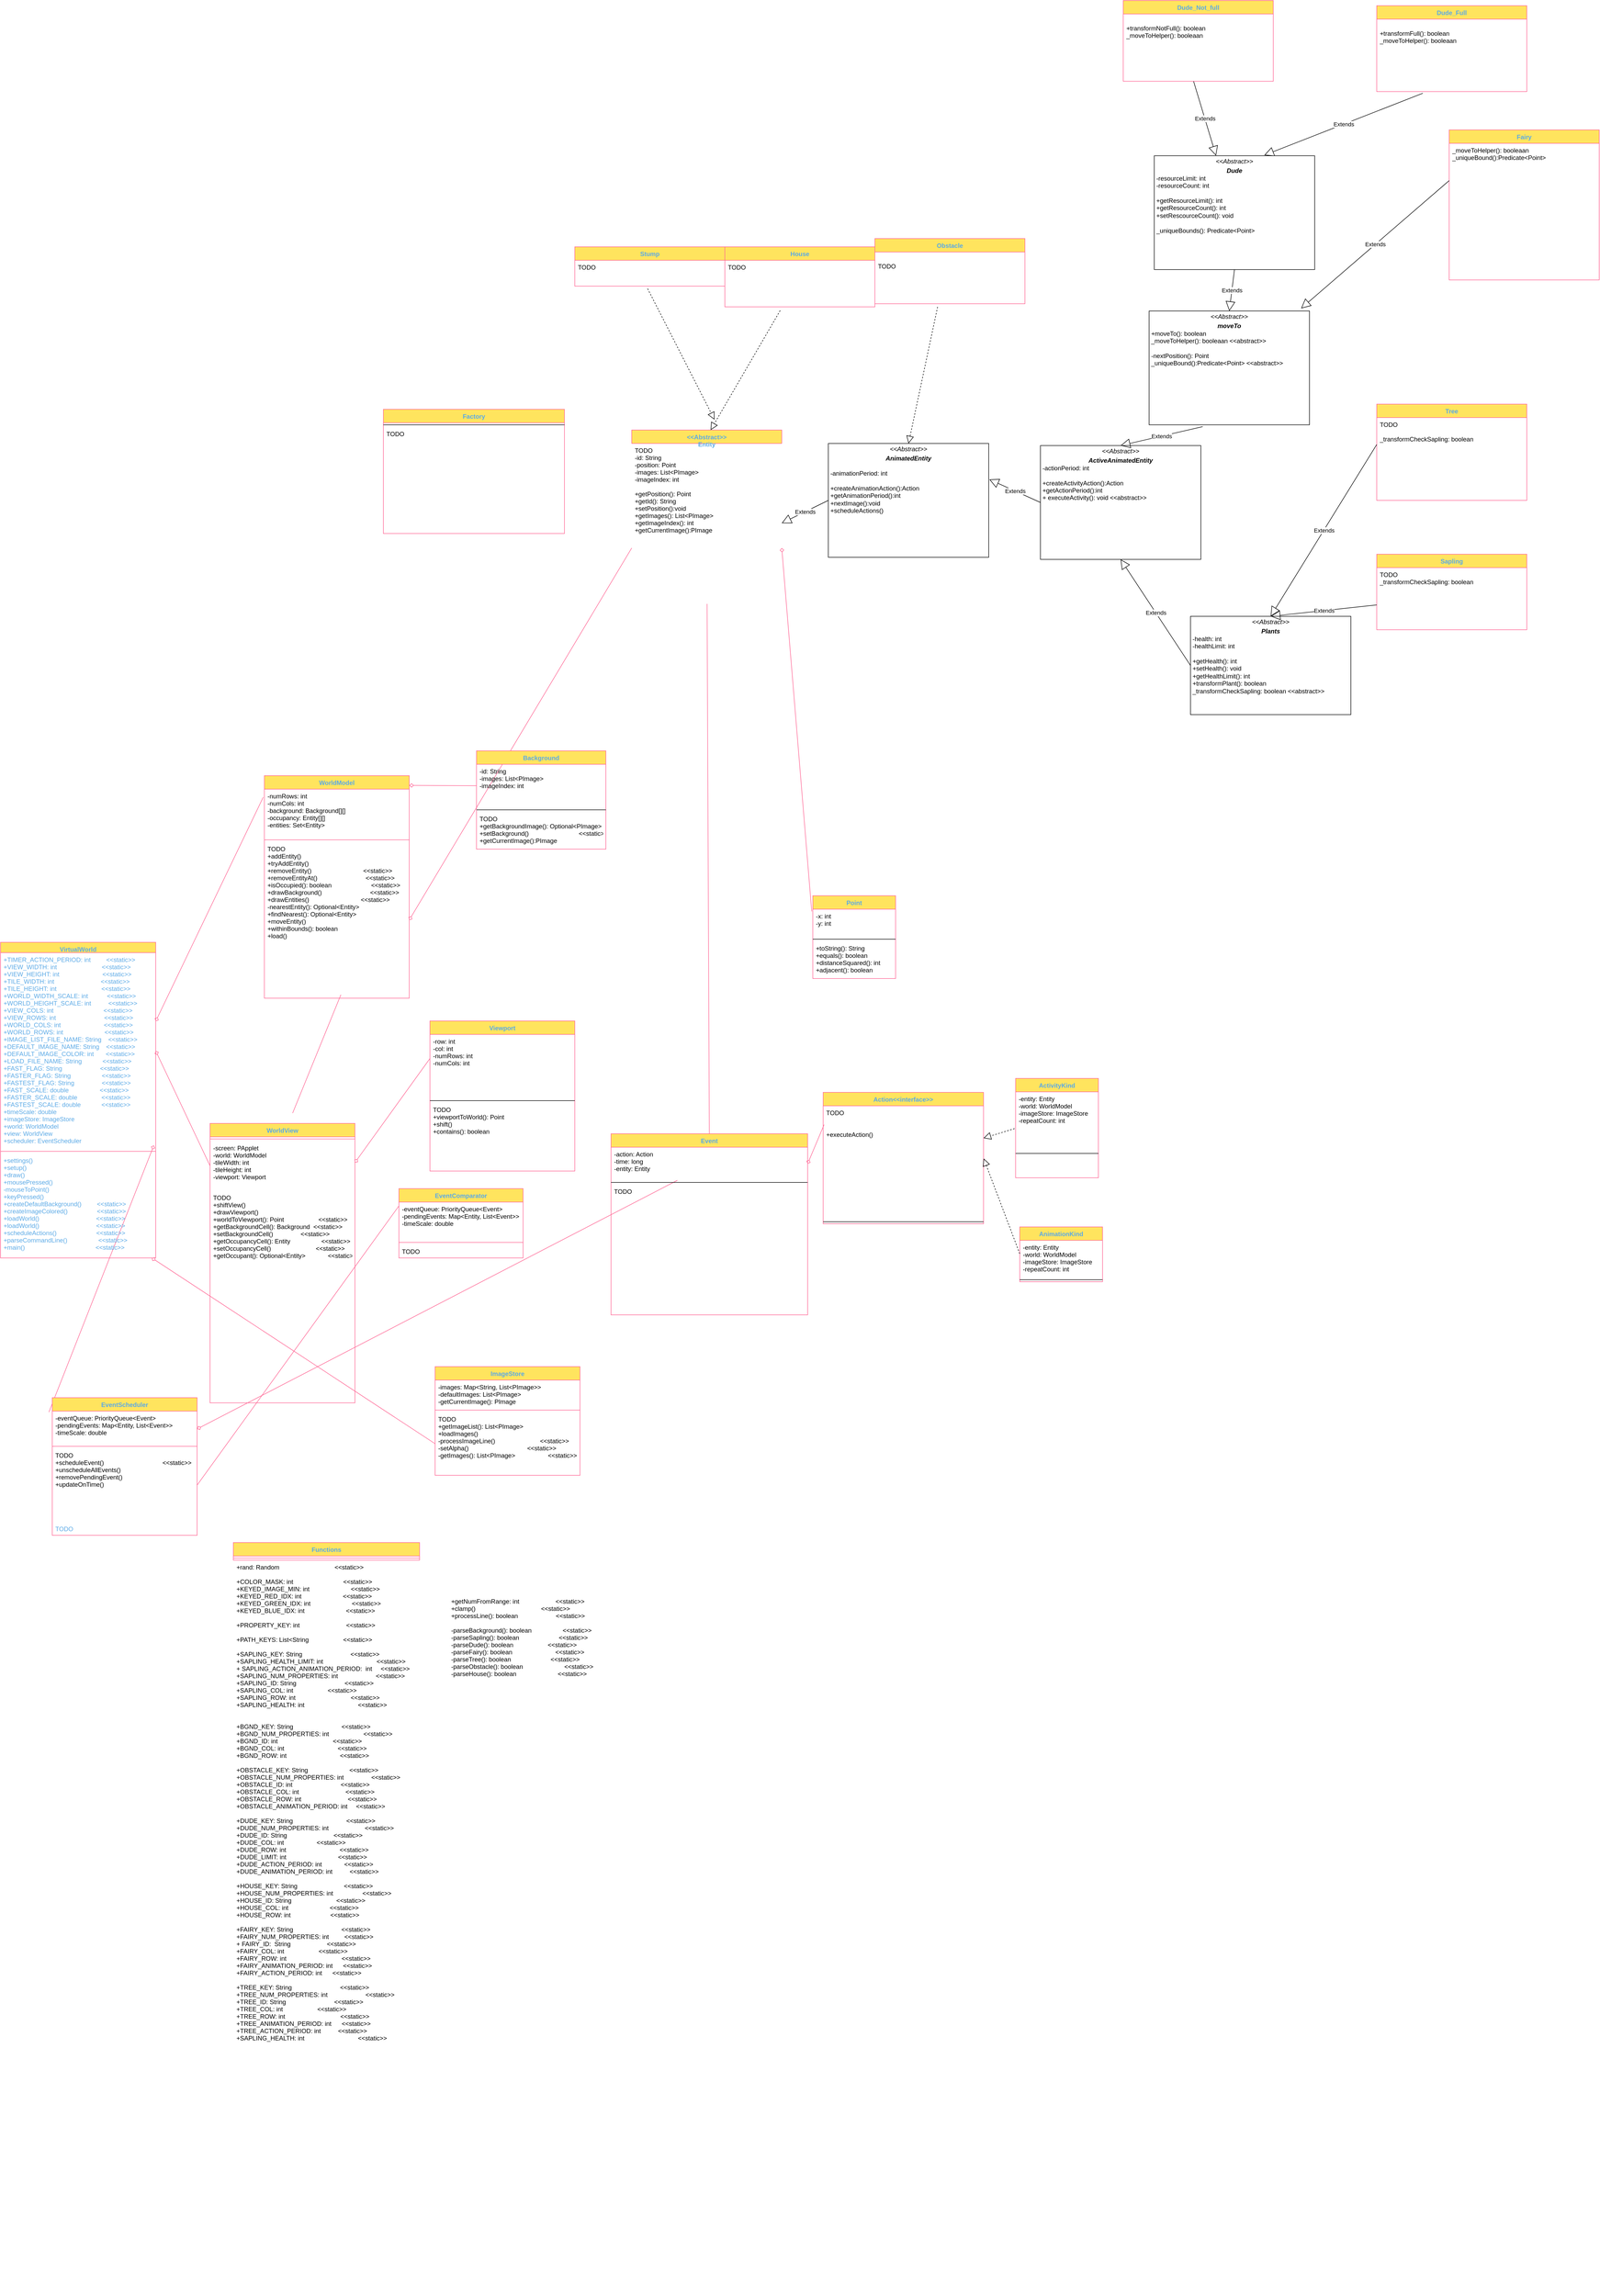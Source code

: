 <mxfile version="16.6.1" type="device"><diagram id="TQBsum85cgMLBJJ5bcQD" name="Page 2"><mxGraphModel dx="983" dy="2615" grid="1" gridSize="10" guides="1" tooltips="1" connect="1" arrows="1" fold="1" page="1" pageScale="1" pageWidth="850" pageHeight="1100" math="0" shadow="0"><root><mxCell id="0"/><mxCell id="1" parent="0"/><mxCell id="DoEbm9BSDbdIVzo7WAfF-1" value="" style="graphMlID=e0;endArrow=none;strokeColor=#FF6392;strokeWidth=1.0;startArrow=diamond;startFill=0;endFill=1;exitX=1;exitY=0.25;exitDx=0;exitDy=0;fontColor=#5AA9E6;entryX=-0.008;entryY=-0.286;entryDx=0;entryDy=0;entryPerimeter=0;" parent="1" source="DoEbm9BSDbdIVzo7WAfF-15" target="DoEbm9BSDbdIVzo7WAfF-22" edge="1"><mxGeometry relative="1" as="geometry"/></mxCell><mxCell id="DoEbm9BSDbdIVzo7WAfF-2" value="" style="graphMlID=e1;endArrow=none;strokeColor=#FF6392;strokeWidth=1.0;startArrow=diamond;startFill=0;endFill=1;exitX=1;exitY=0.5;exitDx=0;exitDy=0;fontColor=#5AA9E6;entryX=0;entryY=0.5;entryDx=0;entryDy=0;" parent="1" source="DoEbm9BSDbdIVzo7WAfF-16" target="DoEbm9BSDbdIVzo7WAfF-25" edge="1"><mxGeometry relative="1" as="geometry"/></mxCell><mxCell id="DoEbm9BSDbdIVzo7WAfF-3" value="" style="graphMlID=e2;endArrow=none;strokeColor=#FF6392;strokeWidth=1.0;startArrow=diamond;startFill=0;endFill=1;fontColor=#5AA9E6;entryX=0;entryY=0.25;entryDx=0;entryDy=0;" parent="1" source="DoEbm9BSDbdIVzo7WAfF-23" target="DoEbm9BSDbdIVzo7WAfF-50" edge="1"><mxGeometry relative="1" as="geometry"><mxPoint x="648" y="240" as="sourcePoint"/></mxGeometry></mxCell><mxCell id="DoEbm9BSDbdIVzo7WAfF-4" value="" style="graphMlID=e3;endArrow=none;strokeColor=#FF6392;strokeWidth=1.0;startArrow=diamond;startFill=0;endFill=1;exitX=0.988;exitY=-0.077;exitDx=0;exitDy=0;exitPerimeter=0;fontColor=#5AA9E6;entryX=-0.023;entryY=0.105;entryDx=0;entryDy=0;entryPerimeter=0;" parent="1" source="DoEbm9BSDbdIVzo7WAfF-18" target="DoEbm9BSDbdIVzo7WAfF-27" edge="1"><mxGeometry relative="1" as="geometry"><mxPoint x="840" y="580" as="targetPoint"/></mxGeometry></mxCell><mxCell id="DoEbm9BSDbdIVzo7WAfF-5" value="" style="graphMlID=e4;endArrow=none;strokeColor=#FF6392;strokeWidth=1.0;startArrow=diamond;startFill=0;endFill=1;exitX=0.975;exitY=1;exitDx=0;exitDy=0;exitPerimeter=0;fontColor=#5AA9E6;entryX=0;entryY=0.5;entryDx=0;entryDy=0;" parent="1" source="DoEbm9BSDbdIVzo7WAfF-18" target="DoEbm9BSDbdIVzo7WAfF-35" edge="1"><mxGeometry relative="1" as="geometry"/></mxCell><mxCell id="DoEbm9BSDbdIVzo7WAfF-6" value="" style="graphMlID=e5;endArrow=none;strokeColor=#FF6392;strokeWidth=1.0;startArrow=diamond;startFill=0;endFill=1;fontColor=#5AA9E6;exitX=1.001;exitY=-0.077;exitDx=0;exitDy=0;exitPerimeter=0;" parent="1" source="DoEbm9BSDbdIVzo7WAfF-20" target="DoEbm9BSDbdIVzo7WAfF-43" edge="1"><mxGeometry relative="1" as="geometry"/></mxCell><mxCell id="DoEbm9BSDbdIVzo7WAfF-7" value="" style="graphMlID=e6;endArrow=none;strokeColor=#FF6392;strokeWidth=1.0;startArrow=diamond;startFill=0;endFill=1;fontColor=#5AA9E6;" parent="1" source="DoEbm9BSDbdIVzo7WAfF-27" target="DoEbm9BSDbdIVzo7WAfF-55" edge="1"><mxGeometry relative="1" as="geometry"/></mxCell><mxCell id="DoEbm9BSDbdIVzo7WAfF-8" value="" style="graphMlID=e7;endArrow=none;strokeColor=#FF6392;strokeWidth=1.0;startArrow=none;startFill=1;endFill=1;fontColor=#5AA9E6;entryX=0;entryY=0.25;entryDx=0;entryDy=0;exitX=1;exitY=0.5;exitDx=0;exitDy=0;" parent="1" source="DoEbm9BSDbdIVzo7WAfF-30" target="DoEbm9BSDbdIVzo7WAfF-36" edge="1"><mxGeometry relative="1" as="geometry"/></mxCell><mxCell id="DoEbm9BSDbdIVzo7WAfF-9" value="" style="graphMlID=e8;endArrow=none;strokeColor=#FF6392;strokeWidth=1.0;startArrow=diamond;startFill=0;endFill=1;fontColor=#5AA9E6;exitX=1;exitY=0.5;exitDx=0;exitDy=0;entryX=0;entryY=0.5;entryDx=0;entryDy=0;" parent="1" source="DoEbm9BSDbdIVzo7WAfF-22" edge="1"><mxGeometry relative="1" as="geometry"><mxPoint x="710" y="80" as="sourcePoint"/><mxPoint x="1240" y="-612" as="targetPoint"/></mxGeometry></mxCell><mxCell id="DoEbm9BSDbdIVzo7WAfF-10" value="" style="graphMlID=e9;endArrow=none;strokeColor=#FF6392;strokeWidth=1.0;startArrow=diamond;startFill=0;endFill=1;fontColor=#5AA9E6;exitX=1;exitY=0.5;exitDx=0;exitDy=0;entryX=-0.013;entryY=0.08;entryDx=0;entryDy=0;entryPerimeter=0;" parent="1" target="DoEbm9BSDbdIVzo7WAfF-62" edge="1"><mxGeometry relative="1" as="geometry"><mxPoint x="1530" y="-612" as="sourcePoint"/></mxGeometry></mxCell><mxCell id="DoEbm9BSDbdIVzo7WAfF-12" value="" style="graphMlID=e11;endArrow=none;strokeColor=#FF6392;strokeWidth=1.0;startArrow=diamond;startFill=0;endFill=1;fontColor=#5AA9E6;exitX=1;exitY=0.5;exitDx=0;exitDy=0;entryX=0.006;entryY=0.178;entryDx=0;entryDy=0;entryPerimeter=0;" parent="1" source="DoEbm9BSDbdIVzo7WAfF-55" edge="1"><mxGeometry relative="1" as="geometry"><mxPoint x="1611.86" y="502.312" as="targetPoint"/></mxGeometry></mxCell><mxCell id="DoEbm9BSDbdIVzo7WAfF-13" value="" style="graphMlID=e13;endArrow=none;strokeColor=#FF6392;strokeWidth=1.0;startArrow=none;startFill=1;endFill=1;fontColor=#5AA9E6;entryX=0.528;entryY=0.978;entryDx=0;entryDy=0;entryPerimeter=0;exitX=0.57;exitY=-0.037;exitDx=0;exitDy=0;exitPerimeter=0;" parent="1" source="DoEbm9BSDbdIVzo7WAfF-23" target="DoEbm9BSDbdIVzo7WAfF-22" edge="1"><mxGeometry relative="1" as="geometry"/></mxCell><mxCell id="DoEbm9BSDbdIVzo7WAfF-14" value="" style="graphMlID=e14;endArrow=none;strokeColor=#FF6392;strokeWidth=1.0;startArrow=none;startFill=1;endFill=1;fontColor=#5AA9E6;exitX=0.5;exitY=0;exitDx=0;exitDy=0;" parent="1" source="DoEbm9BSDbdIVzo7WAfF-54" target="DoEbm9BSDbdIVzo7WAfF-48" edge="1"><mxGeometry relative="1" as="geometry"><mxPoint x="1177.699" y="279.661" as="targetPoint"/></mxGeometry></mxCell><mxCell id="DoEbm9BSDbdIVzo7WAfF-15" value="VirtualWorld" style="swimlane;fontStyle=1;align=center;verticalAlign=top;childLayout=stackLayout;horizontal=1;startSize=20;horizontalStack=0;resizeParent=1;resizeParentMax=0;resizeLast=0;collapsible=1;marginBottom=0;hachureGap=4;pointerEvents=0;fillColor=#FFE45E;strokeColor=#FF6392;fontColor=#5AA9E6;" parent="1" vertex="1"><mxGeometry x="20" y="150" width="300" height="610" as="geometry"/></mxCell><mxCell id="DoEbm9BSDbdIVzo7WAfF-16" value="+TIMER_ACTION_PERIOD: int         &lt;&lt;static&gt;&gt;&#10;+VIEW_WIDTH: int                          &lt;&lt;static&gt;&gt;&#10;+VIEW_HEIGHT: int                         &lt;&lt;static&gt;&gt;&#10;+TILE_WIDTH: int                           &lt;&lt;static&gt;&gt;&#10;+TILE_HEIGHT: int                          &lt;&lt;static&gt;&gt;&#10;+WORLD_WIDTH_SCALE: int           &lt;&lt;static&gt;&gt;&#10;+WORLD_HEIGHT_SCALE: int          &lt;&lt;static&gt;&gt;&#10;+VIEW_COLS: int                             &lt;&lt;static&gt;&gt;&#10;+VIEW_ROWS: int                            &lt;&lt;static&gt;&gt;&#10;+WORLD_COLS: int                         &lt;&lt;static&gt;&gt;&#10;+WORLD_ROWS: int                        &lt;&lt;static&gt;&gt;&#10;+IMAGE_LIST_FILE_NAME: String    &lt;&lt;static&gt;&gt;&#10;+DEFAULT_IMAGE_NAME: String    &lt;&lt;static&gt;&gt;&#10;+DEFAULT_IMAGE_COLOR: int       &lt;&lt;static&gt;&gt;&#10;+LOAD_FILE_NAME: String            &lt;&lt;static&gt;&gt;&#10;+FAST_FLAG: String                      &lt;&lt;static&gt;&gt;&#10;+FASTER_FLAG: String                  &lt;&lt;static&gt;&gt;&#10;+FASTEST_FLAG: String                &lt;&lt;static&gt;&gt;&#10;+FAST_SCALE: double                  &lt;&lt;static&gt;&gt;&#10;+FASTER_SCALE: double              &lt;&lt;static&gt;&gt;&#10;+FASTEST_SCALE: double            &lt;&lt;static&gt;&gt;&#10;+timeScale: double&#10;+imageStore: ImageStore&#10;+world: WorldModel&#10;+view: WorldView&#10;+scheduler: EventScheduler" style="text;strokeColor=none;fillColor=none;align=left;verticalAlign=top;spacingLeft=4;spacingRight=4;overflow=hidden;rotatable=0;points=[[0,0.5],[1,0.5]];portConstraint=eastwest;fontColor=#5AA9E6;" parent="DoEbm9BSDbdIVzo7WAfF-15" vertex="1"><mxGeometry y="20" width="300" height="380" as="geometry"/></mxCell><mxCell id="DoEbm9BSDbdIVzo7WAfF-17" value="" style="line;strokeWidth=1;fillColor=none;align=left;verticalAlign=middle;spacingTop=-1;spacingLeft=3;spacingRight=3;rotatable=0;labelPosition=right;points=[];portConstraint=eastwest;strokeColor=#FF6392;fontColor=#5AA9E6;" parent="DoEbm9BSDbdIVzo7WAfF-15" vertex="1"><mxGeometry y="400" width="300" height="8" as="geometry"/></mxCell><mxCell id="DoEbm9BSDbdIVzo7WAfF-18" value="+settings()&#10;+setup()&#10;+draw()&#10;+mousePressed()&#10;-mouseToPoint()&#10;+keyPressed()&#10;+createDefaultBackground()         &lt;&lt;static&gt;&gt;&#10;+createImageColored()                 &lt;&lt;static&gt;&gt;&#10;+loadWorld()                                 &lt;&lt;static&gt;&gt;&#10;+loadWorld()                                 &lt;&lt;static&gt;&gt;&#10;+scheduleActions()                       &lt;&lt;static&gt;&gt;&#10;+parseCommandLine()                  &lt;&lt;static&gt;&gt;&#10;+main()                                         &lt;&lt;static&gt;&gt;" style="text;strokeColor=none;fillColor=none;align=left;verticalAlign=top;spacingLeft=4;spacingRight=4;overflow=hidden;rotatable=0;points=[[0,0.5],[1,0.5]];portConstraint=eastwest;fontColor=#5AA9E6;" parent="DoEbm9BSDbdIVzo7WAfF-15" vertex="1"><mxGeometry y="408" width="300" height="202" as="geometry"/></mxCell><mxCell id="DoEbm9BSDbdIVzo7WAfF-19" value="WorldModel" style="swimlane;fontStyle=1;align=center;verticalAlign=top;childLayout=stackLayout;horizontal=1;startSize=26;horizontalStack=0;resizeParent=1;resizeParentMax=0;resizeLast=0;collapsible=1;marginBottom=0;hachureGap=4;pointerEvents=0;sketch=0;fontColor=#5AA9E6;strokeColor=#FF6392;fillColor=#FFE45E;" parent="1" vertex="1"><mxGeometry x="530" y="-172" width="280" height="430" as="geometry"/></mxCell><mxCell id="DoEbm9BSDbdIVzo7WAfF-20" value="-numRows: int&#10;-numCols: int&#10;-background: Background[][]&#10;-occupancy: Entity[][]&#10;-entities: Set&lt;Entity&gt;" style="text;strokeColor=none;fillColor=none;align=left;verticalAlign=top;spacingLeft=4;spacingRight=4;overflow=hidden;rotatable=0;points=[[0,0.5],[1,0.5]];portConstraint=eastwest;fontColor=#000000;" parent="DoEbm9BSDbdIVzo7WAfF-19" vertex="1"><mxGeometry y="26" width="280" height="94" as="geometry"/></mxCell><mxCell id="DoEbm9BSDbdIVzo7WAfF-21" value="" style="line;strokeWidth=1;fillColor=none;align=left;verticalAlign=middle;spacingTop=-1;spacingLeft=3;spacingRight=3;rotatable=0;labelPosition=right;points=[];portConstraint=eastwest;strokeColor=#FF6392;fontColor=#5AA9E6;" parent="DoEbm9BSDbdIVzo7WAfF-19" vertex="1"><mxGeometry y="120" width="280" height="8" as="geometry"/></mxCell><mxCell id="DoEbm9BSDbdIVzo7WAfF-22" value="TODO&#10;+addEntity()                                &#10;+tryAddEntity()                              &#10;+removeEntity()                              &lt;&lt;static&gt;&gt;&#10;+removeEntityAt()                            &lt;&lt;static&gt;&gt;&#10;+isOccupied(): boolean                       &lt;&lt;static&gt;&gt;&#10;+drawBackground()                            &lt;&lt;static&gt;&gt;&#10;+drawEntities()                              &lt;&lt;static&gt;&gt; &#10;-nearestEntity(): Optional&lt;Entity&gt;          &#10;+findNearest(): Optional&lt;Entity&gt;             &#10;+moveEntity()        &#10;+withinBounds(): boolean&#10;+load()                                      &#10;                        &#10;&#10;" style="text;strokeColor=none;fillColor=none;align=left;verticalAlign=top;spacingLeft=4;spacingRight=4;overflow=hidden;rotatable=0;points=[[0,0.5],[1,0.5]];portConstraint=eastwest;fontColor=#020405;" parent="DoEbm9BSDbdIVzo7WAfF-19" vertex="1"><mxGeometry y="128" width="280" height="302" as="geometry"/></mxCell><mxCell id="DoEbm9BSDbdIVzo7WAfF-23" value="WorldView" style="swimlane;fontStyle=1;align=center;verticalAlign=top;childLayout=stackLayout;horizontal=1;startSize=26;horizontalStack=0;resizeParent=1;resizeParentMax=0;resizeLast=0;collapsible=1;marginBottom=0;hachureGap=4;pointerEvents=0;sketch=0;fontColor=#5AA9E6;strokeColor=#FF6392;fillColor=#FFE45E;" parent="1" vertex="1"><mxGeometry x="425" y="500" width="280" height="540" as="geometry"/></mxCell><mxCell id="DoEbm9BSDbdIVzo7WAfF-24" value="" style="line;strokeWidth=1;fillColor=none;align=left;verticalAlign=middle;spacingTop=-1;spacingLeft=3;spacingRight=3;rotatable=0;labelPosition=right;points=[];portConstraint=eastwest;strokeColor=#FF6392;fontColor=#5AA9E6;" parent="DoEbm9BSDbdIVzo7WAfF-23" vertex="1"><mxGeometry y="26" width="280" height="8" as="geometry"/></mxCell><mxCell id="DoEbm9BSDbdIVzo7WAfF-25" value="-screen: PApplet&#10;-world: WorldModel&#10;-tileWidth: int&#10;-tileHeight: int&#10;-viewport: Viewport" style="text;strokeColor=none;fillColor=none;align=left;verticalAlign=top;spacingLeft=4;spacingRight=4;overflow=hidden;rotatable=0;points=[[0,0.5],[1,0.5]];portConstraint=eastwest;fontColor=#000000;" parent="DoEbm9BSDbdIVzo7WAfF-23" vertex="1"><mxGeometry y="34" width="280" height="96" as="geometry"/></mxCell><mxCell id="DoEbm9BSDbdIVzo7WAfF-26" value="TODO&#10;+shiftView()   &#10;+drawViewport()                              &#10;+worldToViewport(): Point                    &lt;&lt;static&gt;&gt;&#10;+getBackgroundCell(): Background  &lt;&lt;static&gt;&gt;&#10;+setBackgroundCell()                &lt;&lt;static&gt;&gt;&#10;+getOccupancyCell(): Entity                  &lt;&lt;static&gt;&gt;&#10;+setOccupancyCell()                          &lt;&lt;static&gt;&gt;&#10;+getOccupant(): Optional&lt;Entity&gt;             &lt;&lt;static&gt;&gt;&#10;&#10;" style="text;strokeColor=none;fillColor=none;align=left;verticalAlign=top;spacingLeft=4;spacingRight=4;overflow=hidden;rotatable=0;points=[[0,0.5],[1,0.5]];portConstraint=eastwest;fontColor=#000000;" parent="DoEbm9BSDbdIVzo7WAfF-23" vertex="1"><mxGeometry y="130" width="280" height="410" as="geometry"/></mxCell><mxCell id="DoEbm9BSDbdIVzo7WAfF-27" value="EventScheduler" style="swimlane;fontStyle=1;align=center;verticalAlign=top;childLayout=stackLayout;horizontal=1;startSize=26;horizontalStack=0;resizeParent=1;resizeParentMax=0;resizeLast=0;collapsible=1;marginBottom=0;hachureGap=4;pointerEvents=0;sketch=0;fontColor=#5AA9E6;strokeColor=#FF6392;fillColor=#FFE45E;" parent="1" vertex="1"><mxGeometry x="120" y="1030" width="280" height="266" as="geometry"/></mxCell><mxCell id="DoEbm9BSDbdIVzo7WAfF-28" value="-eventQueue: PriorityQueue&lt;Event&gt;&#10;-pendingEvents: Map&lt;Entity, List&lt;Event&gt;&gt;&#10;-timeScale: double&#10;                      " style="text;strokeColor=none;fillColor=none;align=left;verticalAlign=top;spacingLeft=4;spacingRight=4;overflow=hidden;rotatable=0;points=[[0,0.5],[1,0.5]];portConstraint=eastwest;fontColor=#000000;" parent="DoEbm9BSDbdIVzo7WAfF-27" vertex="1"><mxGeometry y="26" width="280" height="64" as="geometry"/></mxCell><mxCell id="DoEbm9BSDbdIVzo7WAfF-29" value="" style="line;strokeWidth=1;fillColor=none;align=left;verticalAlign=middle;spacingTop=-1;spacingLeft=3;spacingRight=3;rotatable=0;labelPosition=right;points=[];portConstraint=eastwest;strokeColor=#FF6392;fontColor=#5AA9E6;" parent="DoEbm9BSDbdIVzo7WAfF-27" vertex="1"><mxGeometry y="90" width="280" height="8" as="geometry"/></mxCell><mxCell id="DoEbm9BSDbdIVzo7WAfF-30" value="TODO&#10;+scheduleEvent()                                  &lt;&lt;static&gt;&gt;&#10;+unscheduleAllEvents()                       &#10;+removePendingEvent()                        &#10;+updateOnTime()                              " style="text;strokeColor=none;fillColor=none;align=left;verticalAlign=top;spacingLeft=4;spacingRight=4;overflow=hidden;rotatable=0;points=[[0,0.5],[1,0.5]];portConstraint=eastwest;fontColor=#000000;" parent="DoEbm9BSDbdIVzo7WAfF-27" vertex="1"><mxGeometry y="98" width="280" height="142" as="geometry"/></mxCell><mxCell id="DoEbm9BSDbdIVzo7WAfF-31" value="TODO" style="text;strokeColor=none;fillColor=none;align=left;verticalAlign=top;spacingLeft=4;spacingRight=4;overflow=hidden;rotatable=0;points=[[0,0.5],[1,0.5]];portConstraint=eastwest;fontColor=#5AA9E6;" parent="DoEbm9BSDbdIVzo7WAfF-27" vertex="1"><mxGeometry y="240" width="280" height="26" as="geometry"/></mxCell><mxCell id="DoEbm9BSDbdIVzo7WAfF-32" value="ImageStore" style="swimlane;fontStyle=1;align=center;verticalAlign=top;childLayout=stackLayout;horizontal=1;startSize=26;horizontalStack=0;resizeParent=1;resizeParentMax=0;resizeLast=0;collapsible=1;marginBottom=0;hachureGap=4;pointerEvents=0;sketch=0;fontColor=#5AA9E6;strokeColor=#FF6392;fillColor=#FFE45E;" parent="1" vertex="1"><mxGeometry x="860" y="970" width="280" height="210" as="geometry"/></mxCell><mxCell id="DoEbm9BSDbdIVzo7WAfF-33" value="-images: Map&lt;String, List&lt;PImage&gt;&gt;&#10;-defaultImages: List&lt;PImage&gt;&#10;-getCurrentImage(): PImage           " style="text;strokeColor=none;fillColor=none;align=left;verticalAlign=top;spacingLeft=4;spacingRight=4;overflow=hidden;rotatable=0;points=[[0,0.5],[1,0.5]];portConstraint=eastwest;fontColor=#000000;" parent="DoEbm9BSDbdIVzo7WAfF-32" vertex="1"><mxGeometry y="26" width="280" height="54" as="geometry"/></mxCell><mxCell id="DoEbm9BSDbdIVzo7WAfF-34" value="" style="line;strokeWidth=1;fillColor=none;align=left;verticalAlign=middle;spacingTop=-1;spacingLeft=3;spacingRight=3;rotatable=0;labelPosition=right;points=[];portConstraint=eastwest;strokeColor=#FF6392;fontColor=#5AA9E6;" parent="DoEbm9BSDbdIVzo7WAfF-32" vertex="1"><mxGeometry y="80" width="280" height="8" as="geometry"/></mxCell><mxCell id="DoEbm9BSDbdIVzo7WAfF-35" value="TODO&#10;+getImageList(): List&lt;PImage&gt;               &#10;+loadImages()                                &#10;-processImageLine()                          &lt;&lt;static&gt;&gt;&#10;-setAlpha()                                  &lt;&lt;static&gt;&gt;&#10;-getImages(): List&lt;PImage&gt;                   &lt;&lt;static&gt;&gt;" style="text;strokeColor=none;fillColor=none;align=left;verticalAlign=top;spacingLeft=4;spacingRight=4;overflow=hidden;rotatable=0;points=[[0,0.5],[1,0.5]];portConstraint=eastwest;fontColor=#000000;" parent="DoEbm9BSDbdIVzo7WAfF-32" vertex="1"><mxGeometry y="88" width="280" height="122" as="geometry"/></mxCell><mxCell id="DoEbm9BSDbdIVzo7WAfF-36" value="EventComparator" style="swimlane;fontStyle=1;align=center;verticalAlign=top;childLayout=stackLayout;horizontal=1;startSize=26;horizontalStack=0;resizeParent=1;resizeParentMax=0;resizeLast=0;collapsible=1;marginBottom=0;hachureGap=4;pointerEvents=0;sketch=0;fontColor=#5AA9E6;strokeColor=#FF6392;fillColor=#FFE45E;" parent="1" vertex="1"><mxGeometry x="790" y="626" width="240" height="134" as="geometry"/></mxCell><mxCell id="DoEbm9BSDbdIVzo7WAfF-37" value="-eventQueue: PriorityQueue&lt;Event&gt;&#10;-pendingEvents: Map&lt;Entity, List&lt;Event&gt;&gt;&#10;-timeScale: double" style="text;strokeColor=none;fillColor=none;align=left;verticalAlign=top;spacingLeft=4;spacingRight=4;overflow=hidden;rotatable=0;points=[[0,0.5],[1,0.5]];portConstraint=eastwest;fontColor=#000000;" parent="DoEbm9BSDbdIVzo7WAfF-36" vertex="1"><mxGeometry y="26" width="240" height="74" as="geometry"/></mxCell><mxCell id="DoEbm9BSDbdIVzo7WAfF-38" value="" style="line;strokeWidth=1;fillColor=none;align=left;verticalAlign=middle;spacingTop=-1;spacingLeft=3;spacingRight=3;rotatable=0;labelPosition=right;points=[];portConstraint=eastwest;strokeColor=#FF6392;fontColor=#5AA9E6;" parent="DoEbm9BSDbdIVzo7WAfF-36" vertex="1"><mxGeometry y="100" width="240" height="8" as="geometry"/></mxCell><mxCell id="DoEbm9BSDbdIVzo7WAfF-39" value="TODO" style="text;strokeColor=none;fillColor=none;align=left;verticalAlign=top;spacingLeft=4;spacingRight=4;overflow=hidden;rotatable=0;points=[[0,0.5],[1,0.5]];portConstraint=eastwest;fontColor=#000000;" parent="DoEbm9BSDbdIVzo7WAfF-36" vertex="1"><mxGeometry y="108" width="240" height="26" as="geometry"/></mxCell><mxCell id="DoEbm9BSDbdIVzo7WAfF-40" value="Functions" style="swimlane;fontStyle=1;align=center;verticalAlign=top;childLayout=stackLayout;horizontal=1;startSize=26;horizontalStack=0;resizeParent=1;resizeParentMax=0;resizeLast=0;collapsible=1;marginBottom=0;hachureGap=4;pointerEvents=0;sketch=0;fontColor=#5AA9E6;strokeColor=#FF6392;fillColor=#FFE45E;" parent="1" vertex="1"><mxGeometry x="470.0" y="1310" width="360" height="34" as="geometry"/></mxCell><mxCell id="DoEbm9BSDbdIVzo7WAfF-41" value="" style="line;strokeWidth=1;fillColor=none;align=left;verticalAlign=middle;spacingTop=-1;spacingLeft=3;spacingRight=3;rotatable=0;labelPosition=right;points=[];portConstraint=eastwest;strokeColor=#FF6392;fontColor=#5AA9E6;" parent="DoEbm9BSDbdIVzo7WAfF-40" vertex="1"><mxGeometry y="26" width="360" height="8" as="geometry"/></mxCell><mxCell id="DoEbm9BSDbdIVzo7WAfF-42" value="Background" style="swimlane;fontStyle=1;align=center;verticalAlign=top;childLayout=stackLayout;horizontal=1;startSize=26;horizontalStack=0;resizeParent=1;resizeParentMax=0;resizeLast=0;collapsible=1;marginBottom=0;hachureGap=4;pointerEvents=0;sketch=0;fontColor=#5AA9E6;strokeColor=#FF6392;fillColor=#FFE45E;" parent="1" vertex="1"><mxGeometry x="940" y="-220" width="250" height="190" as="geometry"/></mxCell><mxCell id="DoEbm9BSDbdIVzo7WAfF-43" value="-id: String&#10;-images: List&lt;PImage&gt;&#10;-imageIndex: int" style="text;strokeColor=none;fillColor=none;align=left;verticalAlign=top;spacingLeft=4;spacingRight=4;overflow=hidden;rotatable=0;points=[[0,0.5],[1,0.5]];portConstraint=eastwest;" parent="DoEbm9BSDbdIVzo7WAfF-42" vertex="1"><mxGeometry y="26" width="250" height="84" as="geometry"/></mxCell><mxCell id="DoEbm9BSDbdIVzo7WAfF-44" value="" style="line;strokeWidth=1;fillColor=none;align=left;verticalAlign=middle;spacingTop=-1;spacingLeft=3;spacingRight=3;rotatable=0;labelPosition=right;points=[];portConstraint=eastwest;" parent="DoEbm9BSDbdIVzo7WAfF-42" vertex="1"><mxGeometry y="110" width="250" height="8" as="geometry"/></mxCell><mxCell id="DoEbm9BSDbdIVzo7WAfF-45" value="TODO&#10;+getBackgroundImage(): Optional&lt;PImage&gt;      &lt;&lt;static&gt;&gt;&#10;+setBackground()                             &lt;&lt;static&gt;&gt;&#10;+getCurrentImage():PImage &#10;" style="text;strokeColor=none;fillColor=none;align=left;verticalAlign=top;spacingLeft=4;spacingRight=4;overflow=hidden;rotatable=0;points=[[0,0.5],[1,0.5]];portConstraint=eastwest;" parent="DoEbm9BSDbdIVzo7WAfF-42" vertex="1"><mxGeometry y="118" width="250" height="72" as="geometry"/></mxCell><mxCell id="DoEbm9BSDbdIVzo7WAfF-46" value="&lt;&lt;Abstract&gt;&gt;&#10;Entity&#10;&#10;" style="swimlane;fontStyle=1;align=center;verticalAlign=top;childLayout=stackLayout;horizontal=1;startSize=26;horizontalStack=0;resizeParent=1;resizeParentMax=0;resizeLast=0;collapsible=1;marginBottom=0;hachureGap=4;pointerEvents=0;sketch=0;fontColor=#5AA9E6;strokeColor=#FF6392;fillColor=#FFE45E;" parent="1" vertex="1"><mxGeometry x="1240" y="-840" width="290" height="26" as="geometry"/></mxCell><mxCell id="DoEbm9BSDbdIVzo7WAfF-49" value="" style="line;strokeWidth=1;fillColor=none;align=left;verticalAlign=middle;spacingTop=-1;spacingLeft=3;spacingRight=3;rotatable=0;labelPosition=right;points=[];portConstraint=eastwest;" parent="DoEbm9BSDbdIVzo7WAfF-46" vertex="1"><mxGeometry y="26" width="290" as="geometry"/></mxCell><mxCell id="DoEbm9BSDbdIVzo7WAfF-50" value="Viewport" style="swimlane;fontStyle=1;align=center;verticalAlign=top;childLayout=stackLayout;horizontal=1;startSize=26;horizontalStack=0;resizeParent=1;resizeParentMax=0;resizeLast=0;collapsible=1;marginBottom=0;hachureGap=4;pointerEvents=0;sketch=0;fontColor=#5AA9E6;strokeColor=#FF6392;fillColor=#FFE45E;" parent="1" vertex="1"><mxGeometry x="850" y="302.04" width="280" height="290" as="geometry"/></mxCell><mxCell id="DoEbm9BSDbdIVzo7WAfF-51" value="-row: int&#10;-col: int&#10;-numRows: int&#10;-numCols: int&#10;" style="text;strokeColor=none;fillColor=none;align=left;verticalAlign=top;spacingLeft=4;spacingRight=4;overflow=hidden;rotatable=0;points=[[0,0.5],[1,0.5]];portConstraint=eastwest;" parent="DoEbm9BSDbdIVzo7WAfF-50" vertex="1"><mxGeometry y="26" width="280" height="124" as="geometry"/></mxCell><mxCell id="DoEbm9BSDbdIVzo7WAfF-52" value="" style="line;strokeWidth=1;fillColor=none;align=left;verticalAlign=middle;spacingTop=-1;spacingLeft=3;spacingRight=3;rotatable=0;labelPosition=right;points=[];portConstraint=eastwest;" parent="DoEbm9BSDbdIVzo7WAfF-50" vertex="1"><mxGeometry y="150" width="280" height="8" as="geometry"/></mxCell><mxCell id="DoEbm9BSDbdIVzo7WAfF-53" value="TODO&#10;+viewportToWorld(): Point                    &#10;+shift()                                     &#10;+contains(): boolean                         " style="text;strokeColor=none;fillColor=none;align=left;verticalAlign=top;spacingLeft=4;spacingRight=4;overflow=hidden;rotatable=0;points=[[0,0.5],[1,0.5]];portConstraint=eastwest;" parent="DoEbm9BSDbdIVzo7WAfF-50" vertex="1"><mxGeometry y="158" width="280" height="132" as="geometry"/></mxCell><mxCell id="DoEbm9BSDbdIVzo7WAfF-54" value="Event" style="swimlane;fontStyle=1;align=center;verticalAlign=top;childLayout=stackLayout;horizontal=1;startSize=26;horizontalStack=0;resizeParent=1;resizeParentMax=0;resizeLast=0;collapsible=1;marginBottom=0;hachureGap=4;pointerEvents=0;sketch=0;fontColor=#5AA9E6;strokeColor=#FF6392;fillColor=#FFE45E;" parent="1" vertex="1"><mxGeometry x="1200" y="520" width="380" height="350" as="geometry"/></mxCell><mxCell id="DoEbm9BSDbdIVzo7WAfF-55" value="-action: Action&#10;-time: long&#10;-entity: Entity&#10;" style="text;strokeColor=none;fillColor=none;align=left;verticalAlign=top;spacingLeft=4;spacingRight=4;overflow=hidden;rotatable=0;points=[[0,0.5],[1,0.5]];portConstraint=eastwest;" parent="DoEbm9BSDbdIVzo7WAfF-54" vertex="1"><mxGeometry y="26" width="380" height="64" as="geometry"/></mxCell><mxCell id="DoEbm9BSDbdIVzo7WAfF-56" value="" style="line;strokeWidth=1;fillColor=none;align=left;verticalAlign=middle;spacingTop=-1;spacingLeft=3;spacingRight=3;rotatable=0;labelPosition=right;points=[];portConstraint=eastwest;" parent="DoEbm9BSDbdIVzo7WAfF-54" vertex="1"><mxGeometry y="90" width="380" height="8" as="geometry"/></mxCell><mxCell id="DoEbm9BSDbdIVzo7WAfF-57" value="TODO" style="text;strokeColor=none;fillColor=none;align=left;verticalAlign=top;spacingLeft=4;spacingRight=4;overflow=hidden;rotatable=0;points=[[0,0.5],[1,0.5]];portConstraint=eastwest;" parent="DoEbm9BSDbdIVzo7WAfF-54" vertex="1"><mxGeometry y="98" width="380" height="252" as="geometry"/></mxCell><mxCell id="DoEbm9BSDbdIVzo7WAfF-61" value="Point" style="swimlane;fontStyle=1;align=center;verticalAlign=top;childLayout=stackLayout;horizontal=1;startSize=26;horizontalStack=0;resizeParent=1;resizeParentMax=0;resizeLast=0;collapsible=1;marginBottom=0;hachureGap=4;pointerEvents=0;sketch=0;fontColor=#5AA9E6;strokeColor=#FF6392;fillColor=#FFE45E;" parent="1" vertex="1"><mxGeometry x="1590" y="60" width="160" height="160" as="geometry"/></mxCell><mxCell id="DoEbm9BSDbdIVzo7WAfF-62" value="-x: int&#10;-y: int" style="text;strokeColor=none;fillColor=none;align=left;verticalAlign=top;spacingLeft=4;spacingRight=4;overflow=hidden;rotatable=0;points=[[0,0.5],[1,0.5]];portConstraint=eastwest;" parent="DoEbm9BSDbdIVzo7WAfF-61" vertex="1"><mxGeometry y="26" width="160" height="54" as="geometry"/></mxCell><mxCell id="DoEbm9BSDbdIVzo7WAfF-63" value="" style="line;strokeWidth=1;fillColor=none;align=left;verticalAlign=middle;spacingTop=-1;spacingLeft=3;spacingRight=3;rotatable=0;labelPosition=right;points=[];portConstraint=eastwest;" parent="DoEbm9BSDbdIVzo7WAfF-61" vertex="1"><mxGeometry y="80" width="160" height="8" as="geometry"/></mxCell><mxCell id="DoEbm9BSDbdIVzo7WAfF-64" value="+toString(): String&#10;+equals(): boolean&#10;+distanceSquared(): int                      &lt;&lt;static&gt;&gt;&#10;+adjacent(): boolean                            &lt;&lt;static&gt;&gt;" style="text;strokeColor=none;fillColor=none;align=left;verticalAlign=top;spacingLeft=4;spacingRight=4;overflow=hidden;rotatable=0;points=[[0,0.5],[1,0.5]];portConstraint=eastwest;" parent="DoEbm9BSDbdIVzo7WAfF-61" vertex="1"><mxGeometry y="88" width="160" height="72" as="geometry"/></mxCell><mxCell id="DoEbm9BSDbdIVzo7WAfF-65" value="Action&lt;&lt;interface&gt;&gt;" style="swimlane;fontStyle=1;align=center;verticalAlign=top;childLayout=stackLayout;horizontal=1;startSize=26;horizontalStack=0;resizeParent=1;resizeParentMax=0;resizeLast=0;collapsible=1;marginBottom=0;hachureGap=4;pointerEvents=0;sketch=0;fontColor=#5AA9E6;strokeColor=#FF6392;fillColor=#FFE45E;" parent="1" vertex="1"><mxGeometry x="1610" y="440" width="310" height="254" as="geometry"/></mxCell><mxCell id="DoEbm9BSDbdIVzo7WAfF-66" value="TODO&#10;  &#10;&#10;+executeAction()   &#10;                    &#10;" style="text;strokeColor=none;fillColor=none;align=left;verticalAlign=top;spacingLeft=4;spacingRight=4;overflow=hidden;rotatable=0;points=[[0,0.5],[1,0.5]];portConstraint=eastwest;" parent="DoEbm9BSDbdIVzo7WAfF-65" vertex="1"><mxGeometry y="26" width="310" height="220" as="geometry"/></mxCell><mxCell id="DoEbm9BSDbdIVzo7WAfF-67" value="" style="line;strokeWidth=1;fillColor=none;align=left;verticalAlign=middle;spacingTop=-1;spacingLeft=3;spacingRight=3;rotatable=0;labelPosition=right;points=[];portConstraint=eastwest;" parent="DoEbm9BSDbdIVzo7WAfF-65" vertex="1"><mxGeometry y="246" width="310" height="8" as="geometry"/></mxCell><mxCell id="DoEbm9BSDbdIVzo7WAfF-68" value="+getNumFromRange: int                     &lt;&lt;static&gt;&gt;&#10;+clamp()                                      &lt;&lt;static&gt;&gt;&#10;+processLine(): boolean                      &lt;&lt;static&gt;&gt;&#10;&#10;-parseBackground(): boolean                  &lt;&lt;static&gt;&gt;&#10;-parseSapling(): boolean                       &lt;&lt;static&gt;&gt;&#10;-parseDude(): boolean                    &lt;&lt;static&gt;&gt;&#10;-parseFairy(): boolean                         &lt;&lt;static&gt;&gt;&#10;-parseTree(): boolean                       &lt;&lt;static&gt;&gt;&#10;-parseObstacle(): boolean                        &lt;&lt;static&gt;&gt;&#10;-parseHouse(): boolean                        &lt;&lt;static&gt;&gt;&#10;" style="text;strokeColor=none;fillColor=none;align=left;verticalAlign=top;spacingLeft=4;spacingRight=4;overflow=hidden;rotatable=0;points=[[0,0.5],[1,0.5]];portConstraint=eastwest;fontColor=#000000;" parent="1" vertex="1"><mxGeometry x="885" y="1410" width="360" height="1352" as="geometry"/></mxCell><mxCell id="DoEbm9BSDbdIVzo7WAfF-69" value="+rand: Random                                &lt;&lt;static&gt;&gt;&#10;&#10;+COLOR_MASK: int                             &lt;&lt;static&gt;&gt;&#10;+KEYED_IMAGE_MIN: int                        &lt;&lt;static&gt;&gt;&#10;+KEYED_RED_IDX: int                        &lt;&lt;static&gt;&gt;&#10;+KEYED_GREEN_IDX: int                        &lt;&lt;static&gt;&gt;&#10;+KEYED_BLUE_IDX: int                        &lt;&lt;static&gt;&gt;&#10;&#10;+PROPERTY_KEY: int                           &lt;&lt;static&gt;&gt;&#10;&#10;+PATH_KEYS: List&lt;String                    &lt;&lt;static&gt;&gt;&#10;&#10;+SAPLING_KEY: String                            &lt;&lt;static&gt;&gt;&#10;+SAPLING_HEALTH_LIMIT: int                               &lt;&lt;static&gt;&gt;&#10;+ SAPLING_ACTION_ANIMATION_PERIOD:  int     &lt;&lt;static&gt;&gt;&#10;+SAPLING_NUM_PROPERTIES: int                      &lt;&lt;static&gt;&gt;&#10;+SAPLING_ID: String                            &lt;&lt;static&gt;&gt;&#10;+SAPLING_COL: int                    &lt;&lt;static&gt;&gt;&#10;+SAPLING_ROW: int                                &lt;&lt;static&gt;&gt;&#10;+SAPLING_HEALTH: int                               &lt;&lt;static&gt;&gt;&#10;&#10;&#10;+BGND_KEY: String                            &lt;&lt;static&gt;&gt;&#10;+BGND_NUM_PROPERTIES: int                    &lt;&lt;static&gt;&gt;&#10;+BGND_ID: int                                &lt;&lt;static&gt;&gt;&#10;+BGND_COL: int                               &lt;&lt;static&gt;&gt;&#10;+BGND_ROW: int                               &lt;&lt;static&gt;&gt;&#10;&#10;+OBSTACLE_KEY: String                        &lt;&lt;static&gt;&gt;&#10;+OBSTACLE_NUM_PROPERTIES: int                &lt;&lt;static&gt;&gt;&#10;+OBSTACLE_ID: int                            &lt;&lt;static&gt;&gt;&#10;+OBSTACLE_COL: int                           &lt;&lt;static&gt;&gt;&#10;+OBSTACLE_ROW: int                           &lt;&lt;static&gt;&gt;&#10;+OBSTACLE_ANIMATION_PERIOD: int     &lt;&lt;static&gt;&gt;&#10;&#10;+DUDE_KEY: String                               &lt;&lt;static&gt;&gt;&#10;+DUDE_NUM_PROPERTIES: int                     &lt;&lt;static&gt;&gt;&#10;+DUDE_ID: String                           &lt;&lt;static&gt;&gt;&#10;+DUDE_COL: int                   &lt;&lt;static&gt;&gt;&#10;+DUDE_ROW: int                               &lt;&lt;static&gt;&gt;&#10;+DUDE_LIMIT: int                              &lt;&lt;static&gt;&gt;&#10;+DUDE_ACTION_PERIOD: int             &lt;&lt;static&gt;&gt;&#10;+DUDE_ANIMATION_PERIOD: int          &lt;&lt;static&gt;&gt;&#10;&#10;+HOUSE_KEY: String                           &lt;&lt;static&gt;&gt;&#10;+HOUSE_NUM_PROPERTIES: int                 &lt;&lt;static&gt;&gt;&#10;+HOUSE_ID: String                          &lt;&lt;static&gt;&gt;&#10;+HOUSE_COL: int                        &lt;&lt;static&gt;&gt;&#10;+HOUSE_ROW: int                       &lt;&lt;static&gt;&gt;&#10;&#10;+FAIRY_KEY: String                            &lt;&lt;static&gt;&gt;&#10;+FAIRY_NUM_PROPERTIES: int         &lt;&lt;static&gt;&gt;&#10;+ FAIRY_ID:  String                     &lt;&lt;static&gt;&gt;&#10;+FAIRY_COL: int                    &lt;&lt;static&gt;&gt;&#10;+FAIRY_ROW: int                                &lt;&lt;static&gt;&gt;&#10;+FAIRY_ANIMATION_PERIOD: int      &lt;&lt;static&gt;&gt;&#10;+FAIRY_ACTION_PERIOD: int      &lt;&lt;static&gt;&gt;&#10;&#10;+TREE_KEY: String                            &lt;&lt;static&gt;&gt;&#10;+TREE_NUM_PROPERTIES: int                      &lt;&lt;static&gt;&gt;&#10;+TREE_ID: String                            &lt;&lt;static&gt;&gt;&#10;+TREE_COL: int                    &lt;&lt;static&gt;&gt;&#10;+TREE_ROW: int                                &lt;&lt;static&gt;&gt;&#10;+TREE_ANIMATION_PERIOD: int      &lt;&lt;static&gt;&gt;&#10;+TREE_ACTION_PERIOD: int          &lt;&lt;static&gt;&gt;&#10;+SAPLING_HEALTH: int                               &lt;&lt;static&gt;&gt;&#10;" style="text;strokeColor=none;fillColor=none;align=left;verticalAlign=top;spacingLeft=4;spacingRight=4;overflow=hidden;rotatable=0;points=[[0,0.5],[1,0.5]];portConstraint=eastwest;fontColor=#000000;" parent="1" vertex="1"><mxGeometry x="470.0" y="1344" width="360" height="964" as="geometry"/></mxCell><mxCell id="DoEbm9BSDbdIVzo7WAfF-70" value="ActivityKind" style="swimlane;fontStyle=1;align=center;verticalAlign=top;childLayout=stackLayout;horizontal=1;startSize=26;horizontalStack=0;resizeParent=1;resizeParentMax=0;resizeLast=0;collapsible=1;marginBottom=0;hachureGap=4;pointerEvents=0;sketch=0;fontColor=#5AA9E6;strokeColor=#FF6392;fillColor=#FFE45E;" parent="1" vertex="1"><mxGeometry x="1982" y="413.04" width="160" height="192" as="geometry"/></mxCell><mxCell id="75m64eHPuvSXrXII0niG-8" value="-entity: Entity&#10;-world: WorldModel&#10;-imageStore: ImageStore&#10;-repeatCount: int" style="text;strokeColor=none;fillColor=none;align=left;verticalAlign=top;spacingLeft=4;spacingRight=4;overflow=hidden;rotatable=0;points=[[0,0.5],[1,0.5]];portConstraint=eastwest;" parent="DoEbm9BSDbdIVzo7WAfF-70" vertex="1"><mxGeometry y="26" width="160" height="72" as="geometry"/></mxCell><mxCell id="DoEbm9BSDbdIVzo7WAfF-72" value="" style="line;strokeWidth=1;fillColor=none;align=left;verticalAlign=middle;spacingTop=-1;spacingLeft=3;spacingRight=3;rotatable=0;labelPosition=right;points=[];portConstraint=eastwest;" parent="DoEbm9BSDbdIVzo7WAfF-70" vertex="1"><mxGeometry y="98" width="160" height="94" as="geometry"/></mxCell><mxCell id="DoEbm9BSDbdIVzo7WAfF-73" value="AnimationKind" style="swimlane;fontStyle=1;align=center;verticalAlign=top;childLayout=stackLayout;horizontal=1;startSize=26;horizontalStack=0;resizeParent=1;resizeParentMax=0;resizeLast=0;collapsible=1;marginBottom=0;hachureGap=4;pointerEvents=0;sketch=0;fontColor=#5AA9E6;strokeColor=#FF6392;fillColor=#FFE45E;" parent="1" vertex="1"><mxGeometry x="1990" y="700" width="160" height="106" as="geometry"/></mxCell><mxCell id="75m64eHPuvSXrXII0niG-13" value="-entity: Entity&#10;-world: WorldModel&#10;-imageStore: ImageStore&#10;-repeatCount: int" style="text;strokeColor=none;fillColor=none;align=left;verticalAlign=top;spacingLeft=4;spacingRight=4;overflow=hidden;rotatable=0;points=[[0,0.5],[1,0.5]];portConstraint=eastwest;" parent="DoEbm9BSDbdIVzo7WAfF-73" vertex="1"><mxGeometry y="26" width="160" height="72" as="geometry"/></mxCell><mxCell id="DoEbm9BSDbdIVzo7WAfF-75" value="" style="line;strokeWidth=1;fillColor=none;align=left;verticalAlign=middle;spacingTop=-1;spacingLeft=3;spacingRight=3;rotatable=0;labelPosition=right;points=[];portConstraint=eastwest;" parent="DoEbm9BSDbdIVzo7WAfF-73" vertex="1"><mxGeometry y="98" width="160" height="8" as="geometry"/></mxCell><mxCell id="DoEbm9BSDbdIVzo7WAfF-76" value="" style="endArrow=block;dashed=1;endFill=0;endSize=12;html=1;rounded=0;" parent="1" target="DoEbm9BSDbdIVzo7WAfF-66" edge="1"><mxGeometry width="160" relative="1" as="geometry"><mxPoint x="1980" y="510" as="sourcePoint"/><mxPoint x="2080" y="549" as="targetPoint"/><Array as="points"><mxPoint x="1980" y="510"/></Array></mxGeometry></mxCell><mxCell id="DoEbm9BSDbdIVzo7WAfF-77" value="" style="endArrow=block;dashed=1;endFill=0;endSize=12;html=1;rounded=0;entryX=1.001;entryY=0.463;entryDx=0;entryDy=0;exitX=0;exitY=0.193;exitDx=0;exitDy=0;entryPerimeter=0;exitPerimeter=0;" parent="1" target="DoEbm9BSDbdIVzo7WAfF-66" edge="1"><mxGeometry width="160" relative="1" as="geometry"><mxPoint x="1990" y="751.862" as="sourcePoint"/><mxPoint x="1990" y="546.04" as="targetPoint"/></mxGeometry></mxCell><mxCell id="DoEbm9BSDbdIVzo7WAfF-78" value="House" style="swimlane;fontStyle=1;align=center;verticalAlign=top;childLayout=stackLayout;horizontal=1;startSize=26;horizontalStack=0;resizeParent=1;resizeParentMax=0;resizeLast=0;collapsible=1;marginBottom=0;hachureGap=4;pointerEvents=0;sketch=0;fontColor=#5AA9E6;strokeColor=#FF6392;fillColor=#FFE45E;" parent="1" vertex="1"><mxGeometry x="1420" y="-1194" width="290" height="116" as="geometry"/></mxCell><mxCell id="DoEbm9BSDbdIVzo7WAfF-81" value="" style="line;strokeWidth=1;fillColor=none;align=left;verticalAlign=middle;spacingTop=-1;spacingLeft=3;spacingRight=3;rotatable=0;labelPosition=right;points=[];portConstraint=eastwest;" parent="DoEbm9BSDbdIVzo7WAfF-78" vertex="1"><mxGeometry y="26" width="290" as="geometry"/></mxCell><mxCell id="DoEbm9BSDbdIVzo7WAfF-80" value="TODO                &#10;" style="text;strokeColor=none;fillColor=none;align=left;verticalAlign=top;spacingLeft=4;spacingRight=4;overflow=hidden;rotatable=0;points=[[0,0.5],[1,0.5]];portConstraint=eastwest;" parent="DoEbm9BSDbdIVzo7WAfF-78" vertex="1"><mxGeometry y="26" width="290" height="90" as="geometry"/></mxCell><mxCell id="DoEbm9BSDbdIVzo7WAfF-82" value="Dude_Full" style="swimlane;fontStyle=1;align=center;verticalAlign=top;childLayout=stackLayout;horizontal=1;startSize=26;horizontalStack=0;resizeParent=1;resizeParentMax=0;resizeLast=0;collapsible=1;marginBottom=0;hachureGap=4;pointerEvents=0;sketch=0;fontColor=#5AA9E6;strokeColor=#FF6392;fillColor=#FFE45E;" parent="1" vertex="1"><mxGeometry x="2680" y="-1660" width="290" height="166" as="geometry"/></mxCell><mxCell id="DoEbm9BSDbdIVzo7WAfF-84" value="                                                                       &#10;+transformFull(): boolean         &#10;_moveToHelper(): booleaan&#10;" style="text;strokeColor=none;fillColor=none;align=left;verticalAlign=top;spacingLeft=4;spacingRight=4;overflow=hidden;rotatable=0;points=[[0,0.5],[1,0.5]];portConstraint=eastwest;" parent="DoEbm9BSDbdIVzo7WAfF-82" vertex="1"><mxGeometry y="26" width="290" height="140" as="geometry"/></mxCell><mxCell id="DoEbm9BSDbdIVzo7WAfF-85" value="" style="line;strokeWidth=1;fillColor=none;align=left;verticalAlign=middle;spacingTop=-1;spacingLeft=3;spacingRight=3;rotatable=0;labelPosition=right;points=[];portConstraint=eastwest;" parent="DoEbm9BSDbdIVzo7WAfF-82" vertex="1"><mxGeometry y="166" width="290" as="geometry"/></mxCell><mxCell id="DoEbm9BSDbdIVzo7WAfF-86" value="Dude_Not_full" style="swimlane;fontStyle=1;align=center;verticalAlign=top;childLayout=stackLayout;horizontal=1;startSize=26;horizontalStack=0;resizeParent=1;resizeParentMax=0;resizeLast=0;collapsible=1;marginBottom=0;hachureGap=4;pointerEvents=0;sketch=0;fontColor=#5AA9E6;strokeColor=#FF6392;fillColor=#FFE45E;" parent="1" vertex="1"><mxGeometry x="2190" y="-1670" width="290" height="156" as="geometry"/></mxCell><mxCell id="DoEbm9BSDbdIVzo7WAfF-88" value="                                                                   &#10;+transformNotFull(): boolean        &#10;_moveToHelper(): booleaan&#10;   &#10;&#10;" style="text;strokeColor=none;fillColor=none;align=left;verticalAlign=top;spacingLeft=4;spacingRight=4;overflow=hidden;rotatable=0;points=[[0,0.5],[1,0.5]];portConstraint=eastwest;" parent="DoEbm9BSDbdIVzo7WAfF-86" vertex="1"><mxGeometry y="26" width="290" height="130" as="geometry"/></mxCell><mxCell id="DoEbm9BSDbdIVzo7WAfF-89" value="" style="line;strokeWidth=1;fillColor=none;align=left;verticalAlign=middle;spacingTop=-1;spacingLeft=3;spacingRight=3;rotatable=0;labelPosition=right;points=[];portConstraint=eastwest;" parent="DoEbm9BSDbdIVzo7WAfF-86" vertex="1"><mxGeometry y="156" width="290" as="geometry"/></mxCell><mxCell id="DoEbm9BSDbdIVzo7WAfF-90" value="Obstacle" style="swimlane;fontStyle=1;align=center;verticalAlign=top;childLayout=stackLayout;horizontal=1;startSize=26;horizontalStack=0;resizeParent=1;resizeParentMax=0;resizeLast=0;collapsible=1;marginBottom=0;hachureGap=4;pointerEvents=0;sketch=0;fontColor=#5AA9E6;strokeColor=#FF6392;fillColor=#FFE45E;" parent="1" vertex="1"><mxGeometry x="1710" y="-1210" width="290" height="126" as="geometry"/></mxCell><mxCell id="DoEbm9BSDbdIVzo7WAfF-92" value="&#10;TODO           &#10;" style="text;strokeColor=none;fillColor=none;align=left;verticalAlign=top;spacingLeft=4;spacingRight=4;overflow=hidden;rotatable=0;points=[[0,0.5],[1,0.5]];portConstraint=eastwest;" parent="DoEbm9BSDbdIVzo7WAfF-90" vertex="1"><mxGeometry y="26" width="290" height="100" as="geometry"/></mxCell><mxCell id="DoEbm9BSDbdIVzo7WAfF-93" value="" style="line;strokeWidth=1;fillColor=none;align=left;verticalAlign=middle;spacingTop=-1;spacingLeft=3;spacingRight=3;rotatable=0;labelPosition=right;points=[];portConstraint=eastwest;" parent="DoEbm9BSDbdIVzo7WAfF-90" vertex="1"><mxGeometry y="126" width="290" as="geometry"/></mxCell><mxCell id="DoEbm9BSDbdIVzo7WAfF-94" value="Fairy" style="swimlane;fontStyle=1;align=center;verticalAlign=top;childLayout=stackLayout;horizontal=1;startSize=26;horizontalStack=0;resizeParent=1;resizeParentMax=0;resizeLast=0;collapsible=1;marginBottom=0;hachureGap=4;pointerEvents=0;sketch=0;fontColor=#5AA9E6;strokeColor=#FF6392;fillColor=#FFE45E;" parent="1" vertex="1"><mxGeometry x="2820" y="-1420" width="290" height="290" as="geometry"/></mxCell><mxCell id="DoEbm9BSDbdIVzo7WAfF-95" value="_moveToHelper(): booleaan&#10;_uniqueBound():Predicate&lt;Point&gt;&#10;" style="text;strokeColor=none;fillColor=none;align=left;verticalAlign=top;spacingLeft=4;spacingRight=4;overflow=hidden;rotatable=0;points=[[0,0.5],[1,0.5]];portConstraint=eastwest;" parent="DoEbm9BSDbdIVzo7WAfF-94" vertex="1"><mxGeometry y="26" width="290" height="144" as="geometry"/></mxCell><mxCell id="DoEbm9BSDbdIVzo7WAfF-96" value="&#10;" style="text;strokeColor=none;fillColor=none;align=left;verticalAlign=top;spacingLeft=4;spacingRight=4;overflow=hidden;rotatable=0;points=[[0,0.5],[1,0.5]];portConstraint=eastwest;" parent="DoEbm9BSDbdIVzo7WAfF-94" vertex="1"><mxGeometry y="170" width="290" height="120" as="geometry"/></mxCell><mxCell id="DoEbm9BSDbdIVzo7WAfF-97" value="" style="line;strokeWidth=1;fillColor=none;align=left;verticalAlign=middle;spacingTop=-1;spacingLeft=3;spacingRight=3;rotatable=0;labelPosition=right;points=[];portConstraint=eastwest;" parent="DoEbm9BSDbdIVzo7WAfF-94" vertex="1"><mxGeometry y="290" width="290" as="geometry"/></mxCell><mxCell id="DoEbm9BSDbdIVzo7WAfF-98" value="Stump" style="swimlane;fontStyle=1;align=center;verticalAlign=top;childLayout=stackLayout;horizontal=1;startSize=26;horizontalStack=0;resizeParent=1;resizeParentMax=0;resizeLast=0;collapsible=1;marginBottom=0;hachureGap=4;pointerEvents=0;sketch=0;fontColor=#5AA9E6;strokeColor=#FF6392;fillColor=#FFE45E;" parent="1" vertex="1"><mxGeometry x="1130" y="-1194" width="290" height="76" as="geometry"/></mxCell><mxCell id="DoEbm9BSDbdIVzo7WAfF-100" value="TODO&#10;" style="text;strokeColor=none;fillColor=none;align=left;verticalAlign=top;spacingLeft=4;spacingRight=4;overflow=hidden;rotatable=0;points=[[0,0.5],[1,0.5]];portConstraint=eastwest;" parent="DoEbm9BSDbdIVzo7WAfF-98" vertex="1"><mxGeometry y="26" width="290" height="50" as="geometry"/></mxCell><mxCell id="DoEbm9BSDbdIVzo7WAfF-101" value="" style="line;strokeWidth=1;fillColor=none;align=left;verticalAlign=middle;spacingTop=-1;spacingLeft=3;spacingRight=3;rotatable=0;labelPosition=right;points=[];portConstraint=eastwest;" parent="DoEbm9BSDbdIVzo7WAfF-98" vertex="1"><mxGeometry y="76" width="290" as="geometry"/></mxCell><mxCell id="DoEbm9BSDbdIVzo7WAfF-102" value="Sapling" style="swimlane;fontStyle=1;align=center;verticalAlign=top;childLayout=stackLayout;horizontal=1;startSize=26;horizontalStack=0;resizeParent=1;resizeParentMax=0;resizeLast=0;collapsible=1;marginBottom=0;hachureGap=4;pointerEvents=0;sketch=0;fontColor=#5AA9E6;strokeColor=#FF6392;fillColor=#FFE45E;" parent="1" vertex="1"><mxGeometry x="2680" y="-600" width="290" height="146" as="geometry"/></mxCell><mxCell id="DoEbm9BSDbdIVzo7WAfF-104" value="TODO           &#10;_transformCheckSapling: boolean&#10;  &#10;" style="text;strokeColor=none;fillColor=none;align=left;verticalAlign=top;spacingLeft=4;spacingRight=4;overflow=hidden;rotatable=0;points=[[0,0.5],[1,0.5]];portConstraint=eastwest;" parent="DoEbm9BSDbdIVzo7WAfF-102" vertex="1"><mxGeometry y="26" width="290" height="120" as="geometry"/></mxCell><mxCell id="DoEbm9BSDbdIVzo7WAfF-105" value="" style="line;strokeWidth=1;fillColor=none;align=left;verticalAlign=middle;spacingTop=-1;spacingLeft=3;spacingRight=3;rotatable=0;labelPosition=right;points=[];portConstraint=eastwest;" parent="DoEbm9BSDbdIVzo7WAfF-102" vertex="1"><mxGeometry y="146" width="290" as="geometry"/></mxCell><mxCell id="DoEbm9BSDbdIVzo7WAfF-106" value="Tree" style="swimlane;fontStyle=1;align=center;verticalAlign=top;childLayout=stackLayout;horizontal=1;startSize=26;horizontalStack=0;resizeParent=1;resizeParentMax=0;resizeLast=0;collapsible=1;marginBottom=0;hachureGap=4;pointerEvents=0;sketch=0;fontColor=#5AA9E6;strokeColor=#FF6392;fillColor=#FFE45E;" parent="1" vertex="1"><mxGeometry x="2680" y="-890" width="290" height="186" as="geometry"/></mxCell><mxCell id="DoEbm9BSDbdIVzo7WAfF-108" value="TODO     &#10;        &#10;_transformCheckSapling: boolean &#10;&#10;" style="text;strokeColor=none;fillColor=none;align=left;verticalAlign=top;spacingLeft=4;spacingRight=4;overflow=hidden;rotatable=0;points=[[0,0.5],[1,0.5]];portConstraint=eastwest;" parent="DoEbm9BSDbdIVzo7WAfF-106" vertex="1"><mxGeometry y="26" width="290" height="160" as="geometry"/></mxCell><mxCell id="DoEbm9BSDbdIVzo7WAfF-109" value="" style="line;strokeWidth=1;fillColor=none;align=left;verticalAlign=middle;spacingTop=-1;spacingLeft=3;spacingRight=3;rotatable=0;labelPosition=right;points=[];portConstraint=eastwest;" parent="DoEbm9BSDbdIVzo7WAfF-106" vertex="1"><mxGeometry y="186" width="290" as="geometry"/></mxCell><mxCell id="DoEbm9BSDbdIVzo7WAfF-112" value="" style="endArrow=block;dashed=1;endFill=0;endSize=12;html=1;rounded=0;exitX=0.369;exitY=1.078;exitDx=0;exitDy=0;exitPerimeter=0;" parent="1" source="DoEbm9BSDbdIVzo7WAfF-80" target="DoEbm9BSDbdIVzo7WAfF-46" edge="1"><mxGeometry width="160" relative="1" as="geometry"><mxPoint x="1430" y="-1242.0" as="sourcePoint"/><mxPoint x="1840" y="-900" as="targetPoint"/></mxGeometry></mxCell><mxCell id="DoEbm9BSDbdIVzo7WAfF-117" value="" style="endArrow=block;dashed=1;endFill=0;endSize=12;html=1;rounded=0;exitX=0.485;exitY=1.094;exitDx=0;exitDy=0;exitPerimeter=0;" parent="1" source="DoEbm9BSDbdIVzo7WAfF-100" edge="1"><mxGeometry width="160" relative="1" as="geometry"><mxPoint x="1720" y="-962.0" as="sourcePoint"/><mxPoint x="1400" y="-860" as="targetPoint"/></mxGeometry></mxCell><mxCell id="DoEbm9BSDbdIVzo7WAfF-121" value="" style="endArrow=block;dashed=1;endFill=0;endSize=12;html=1;rounded=0;exitX=0.418;exitY=1.061;exitDx=0;exitDy=0;entryX=0.5;entryY=0;entryDx=0;entryDy=0;exitPerimeter=0;" parent="1" source="DoEbm9BSDbdIVzo7WAfF-92" target="9tR49PFY4qijt17dX1Dy-10" edge="1"><mxGeometry width="160" relative="1" as="geometry"><mxPoint x="1749" y="-1084.0" as="sourcePoint"/><mxPoint x="1730" y="-1010" as="targetPoint"/><Array as="points"/></mxGeometry></mxCell><mxCell id="9tR49PFY4qijt17dX1Dy-2" value="Factory" style="swimlane;fontStyle=1;align=center;verticalAlign=top;childLayout=stackLayout;horizontal=1;startSize=26;horizontalStack=0;resizeParent=1;resizeParentMax=0;resizeLast=0;collapsible=1;marginBottom=0;hachureGap=4;pointerEvents=0;sketch=0;fontColor=#5AA9E6;strokeColor=#FF6392;fillColor=#FFE45E;" parent="1" vertex="1"><mxGeometry x="760" y="-880" width="350" height="240" as="geometry"/></mxCell><mxCell id="9tR49PFY4qijt17dX1Dy-4" value="" style="line;strokeWidth=1;fillColor=none;align=left;verticalAlign=middle;spacingTop=-1;spacingLeft=3;spacingRight=3;rotatable=0;labelPosition=right;points=[];portConstraint=eastwest;" parent="9tR49PFY4qijt17dX1Dy-2" vertex="1"><mxGeometry y="26" width="350" height="8" as="geometry"/></mxCell><mxCell id="9tR49PFY4qijt17dX1Dy-5" value="TODO&#10;&#10;" style="text;strokeColor=none;fillColor=none;align=left;verticalAlign=top;spacingLeft=4;spacingRight=4;overflow=hidden;rotatable=0;points=[[0,0.5],[1,0.5]];portConstraint=eastwest;" parent="9tR49PFY4qijt17dX1Dy-2" vertex="1"><mxGeometry y="34" width="350" height="206" as="geometry"/></mxCell><mxCell id="DoEbm9BSDbdIVzo7WAfF-48" value="TODO            &#10;-id: String&#10;-position: Point&#10;-images: List&lt;PImage&gt;&#10;-imageIndex: int&#10;                        &#10;+getPosition(): Point   &#10;+getId(): String &#10;+setPosition():void    &#10;+getImages(): List&lt;PImage&gt;&#10;+getImageIndex(): int    &#10;+getCurrentImage():PImage &#10;" style="text;strokeColor=none;fillColor=none;align=left;verticalAlign=top;spacingLeft=4;spacingRight=4;overflow=hidden;rotatable=0;points=[[0,0.5],[1,0.5]];portConstraint=eastwest;" parent="1" vertex="1"><mxGeometry x="1240" y="-814" width="290" height="310" as="geometry"/></mxCell><mxCell id="9tR49PFY4qijt17dX1Dy-10" value="&lt;p style=&quot;margin: 0px ; margin-top: 4px ; text-align: center&quot;&gt;&lt;i&gt;&amp;lt;&amp;lt;Abstract&amp;gt;&amp;gt;&lt;/i&gt;&lt;/p&gt;&lt;p style=&quot;margin: 0px ; margin-top: 4px ; text-align: center&quot;&gt;&lt;b&gt;&lt;i&gt;AnimatedEntity&lt;/i&gt;&lt;/b&gt;&lt;/p&gt;&lt;p style=&quot;margin: 0px ; margin-left: 4px&quot;&gt;&lt;br style=&quot;padding: 0px ; margin: 0px&quot;&gt;-animationPeriod: int&lt;br&gt;&lt;/p&gt;&lt;p style=&quot;margin: 0px ; margin-left: 4px&quot;&gt;&lt;br&gt;&lt;/p&gt;&lt;p style=&quot;margin: 0px ; margin-left: 4px&quot;&gt;+createAnimationAction():Action&lt;/p&gt;&lt;p style=&quot;margin: 0px ; margin-left: 4px&quot;&gt;+getAnimationPeriod():int&lt;/p&gt;&lt;p style=&quot;margin: 0px ; margin-left: 4px&quot;&gt;+nextImage():void&lt;span&gt;&#9;&lt;/span&gt;&lt;/p&gt;&lt;p style=&quot;margin: 0px 0px 0px 4px&quot;&gt;+scheduleActions()&amp;nbsp; &amp;nbsp; &amp;nbsp; &amp;nbsp; &amp;nbsp; &amp;nbsp; &amp;nbsp; &amp;nbsp; &amp;nbsp; &amp;nbsp; &amp;nbsp; &amp;nbsp; &amp;nbsp; &amp;nbsp; &amp;nbsp;&lt;br style=&quot;padding: 0px ; margin: 0px&quot;&gt;&lt;/p&gt;&lt;p style=&quot;margin: 0px 0px 0px 4px&quot;&gt;&lt;br&gt;&lt;/p&gt;" style="verticalAlign=top;align=left;overflow=fill;fontSize=12;fontFamily=Helvetica;html=1;" parent="1" vertex="1"><mxGeometry x="1620" y="-814" width="310" height="220" as="geometry"/></mxCell><mxCell id="9tR49PFY4qijt17dX1Dy-11" value="&lt;p style=&quot;margin: 0px ; margin-top: 4px ; text-align: center&quot;&gt;&lt;i&gt;&amp;lt;&amp;lt;Abstract&amp;gt;&amp;gt;&lt;/i&gt;&lt;/p&gt;&lt;p style=&quot;margin: 0px ; margin-top: 4px ; text-align: center&quot;&gt;&lt;i&gt;&lt;b&gt;Plants&lt;/b&gt;&lt;/i&gt;&lt;br&gt;&lt;/p&gt;&lt;p style=&quot;margin: 0px ; margin-left: 4px&quot;&gt;&lt;/p&gt;&lt;p style=&quot;margin: 0px ; margin-left: 4px&quot;&gt;-health: int&lt;/p&gt;&lt;p style=&quot;margin: 0px ; margin-left: 4px&quot;&gt;-healthLimit: int&lt;/p&gt;&lt;p style=&quot;margin: 0px ; margin-left: 4px&quot;&gt;&lt;br&gt;&lt;/p&gt;&lt;p style=&quot;margin: 0px ; margin-left: 4px&quot;&gt;+getHealth(): int&lt;span style=&quot;white-space: pre&quot;&gt;&#9;&lt;/span&gt;&lt;/p&gt;&lt;p style=&quot;margin: 0px ; margin-left: 4px&quot;&gt;+setHealth(): void&lt;span style=&quot;white-space: pre&quot;&gt;&#9;&lt;/span&gt;&lt;/p&gt;&lt;p style=&quot;margin: 0px ; margin-left: 4px&quot;&gt;+getHealthLimit(): int&lt;span style=&quot;white-space: pre&quot;&gt;&#9;&lt;/span&gt;&lt;/p&gt;&lt;p style=&quot;margin: 0px ; margin-left: 4px&quot;&gt;+transformPlant(): boolean&lt;/p&gt;&lt;p style=&quot;margin: 0px ; margin-left: 4px&quot;&gt;_transformCheckSapling: boolean &amp;lt;&amp;lt;abstract&amp;gt;&amp;gt;&lt;/p&gt;" style="verticalAlign=top;align=left;overflow=fill;fontSize=12;fontFamily=Helvetica;html=1;" parent="1" vertex="1"><mxGeometry x="2320" y="-480" width="310" height="190" as="geometry"/></mxCell><mxCell id="9tR49PFY4qijt17dX1Dy-12" value="Extends" style="endArrow=block;endSize=16;endFill=0;html=1;rounded=0;exitX=0;exitY=0.5;exitDx=0;exitDy=0;" parent="1" source="9tR49PFY4qijt17dX1Dy-10" edge="1"><mxGeometry width="160" relative="1" as="geometry"><mxPoint x="2055" y="-580" as="sourcePoint"/><mxPoint x="1530" y="-660" as="targetPoint"/></mxGeometry></mxCell><mxCell id="9tR49PFY4qijt17dX1Dy-13" value="Extends" style="endArrow=block;endSize=16;endFill=0;html=1;rounded=0;exitX=0;exitY=0.5;exitDx=0;exitDy=0;entryX=0.5;entryY=1;entryDx=0;entryDy=0;" parent="1" source="9tR49PFY4qijt17dX1Dy-11" target="75m64eHPuvSXrXII0niG-3" edge="1"><mxGeometry width="160" relative="1" as="geometry"><mxPoint x="2230" y="-521" as="sourcePoint"/><mxPoint x="1965" y="-650" as="targetPoint"/></mxGeometry></mxCell><mxCell id="TZg0UfjDGFAm8piKG_0K-1" value="Extends" style="endArrow=block;endSize=16;endFill=0;html=1;rounded=0;exitX=0;exitY=0.5;exitDx=0;exitDy=0;entryX=0.5;entryY=0;entryDx=0;entryDy=0;" parent="1" target="9tR49PFY4qijt17dX1Dy-11" edge="1"><mxGeometry width="160" relative="1" as="geometry"><mxPoint x="2680" y="-502" as="sourcePoint"/><mxPoint x="2570" y="-612.54" as="targetPoint"/></mxGeometry></mxCell><mxCell id="TZg0UfjDGFAm8piKG_0K-2" value="Extends" style="endArrow=block;endSize=16;endFill=0;html=1;rounded=0;exitX=0;exitY=0.5;exitDx=0;exitDy=0;entryX=0.5;entryY=0;entryDx=0;entryDy=0;" parent="1" target="9tR49PFY4qijt17dX1Dy-11" edge="1"><mxGeometry width="160" relative="1" as="geometry"><mxPoint x="2680" y="-812" as="sourcePoint"/><mxPoint x="2250" y="-642.54" as="targetPoint"/></mxGeometry></mxCell><mxCell id="75m64eHPuvSXrXII0niG-2" value="Extends" style="endArrow=block;endSize=16;endFill=0;html=1;rounded=0;exitX=0.469;exitY=1.002;exitDx=0;exitDy=0;exitPerimeter=0;entryX=0.385;entryY=-0.001;entryDx=0;entryDy=0;entryPerimeter=0;" parent="1" source="DoEbm9BSDbdIVzo7WAfF-88" target="1V5ln6O6MpV4WwO1h2UK-5" edge="1"><mxGeometry width="160" relative="1" as="geometry"><mxPoint x="2470" y="-970.0" as="sourcePoint"/><mxPoint x="2290" y="-890" as="targetPoint"/></mxGeometry></mxCell><mxCell id="75m64eHPuvSXrXII0niG-3" value="&lt;p style=&quot;margin: 0px ; margin-top: 4px ; text-align: center&quot;&gt;&lt;i&gt;&amp;lt;&amp;lt;Abstract&amp;gt;&amp;gt;&lt;/i&gt;&lt;/p&gt;&lt;p style=&quot;margin: 0px ; margin-top: 4px ; text-align: center&quot;&gt;&lt;b&gt;&lt;i&gt;ActiveAnimatedEntity&lt;/i&gt;&lt;/b&gt;&lt;/p&gt;&lt;p style=&quot;margin: 0px ; margin-left: 4px&quot;&gt;-actionPeriod: int&lt;/p&gt;&lt;p style=&quot;margin: 0px ; margin-left: 4px&quot;&gt;&lt;br&gt;&lt;/p&gt;&lt;p style=&quot;margin: 0px ; margin-left: 4px&quot;&gt;+createActivityAction():Action&lt;/p&gt;&lt;p style=&quot;margin: 0px ; margin-left: 4px&quot;&gt;+getActionPeriod():int&lt;/p&gt;&lt;p style=&quot;margin: 0px 0px 0px 4px&quot;&gt;+ executeActivity(): void &amp;lt;&amp;lt;abstract&amp;gt;&amp;gt;&lt;br&gt;&lt;/p&gt;&lt;p style=&quot;margin: 0px 0px 0px 4px&quot;&gt;&lt;br&gt;&lt;/p&gt;" style="verticalAlign=top;align=left;overflow=fill;fontSize=12;fontFamily=Helvetica;html=1;" parent="1" vertex="1"><mxGeometry x="2030" y="-810" width="310" height="220" as="geometry"/></mxCell><mxCell id="75m64eHPuvSXrXII0niG-9" value="Extends" style="endArrow=block;endSize=16;endFill=0;html=1;rounded=0;exitX=0.307;exitY=1.023;exitDx=0;exitDy=0;exitPerimeter=0;entryX=0.686;entryY=-0.005;entryDx=0;entryDy=0;entryPerimeter=0;" parent="1" source="DoEbm9BSDbdIVzo7WAfF-84" target="1V5ln6O6MpV4WwO1h2UK-5" edge="1"><mxGeometry width="160" relative="1" as="geometry"><mxPoint x="2541.01" y="-1073.74" as="sourcePoint"/><mxPoint x="2550" y="-891" as="targetPoint"/></mxGeometry></mxCell><mxCell id="75m64eHPuvSXrXII0niG-10" value="Extends" style="endArrow=block;endSize=16;endFill=0;html=1;rounded=0;exitX=0;exitY=0.5;exitDx=0;exitDy=0;entryX=0.948;entryY=-0.023;entryDx=0;entryDy=0;entryPerimeter=0;" parent="1" source="DoEbm9BSDbdIVzo7WAfF-95" target="1V5ln6O6MpV4WwO1h2UK-4" edge="1"><mxGeometry width="160" relative="1" as="geometry"><mxPoint x="2784.03" y="-1059.78" as="sourcePoint"/><mxPoint x="2195" y="-800.0" as="targetPoint"/></mxGeometry></mxCell><mxCell id="75m64eHPuvSXrXII0niG-11" value="Extends" style="endArrow=block;endSize=16;endFill=0;html=1;rounded=0;exitX=0;exitY=0.5;exitDx=0;exitDy=0;entryX=1.004;entryY=0.316;entryDx=0;entryDy=0;entryPerimeter=0;" parent="1" source="75m64eHPuvSXrXII0niG-3" target="9tR49PFY4qijt17dX1Dy-10" edge="1"><mxGeometry width="160" relative="1" as="geometry"><mxPoint x="2065" y="-504.0" as="sourcePoint"/><mxPoint x="1930" y="-709" as="targetPoint"/></mxGeometry></mxCell><mxCell id="1V5ln6O6MpV4WwO1h2UK-4" value="&lt;p style=&quot;margin: 0px ; margin-top: 4px ; text-align: center&quot;&gt;&lt;i&gt;&amp;lt;&amp;lt;Abstract&amp;gt;&amp;gt;&lt;/i&gt;&lt;/p&gt;&lt;p style=&quot;margin: 0px ; margin-top: 4px ; text-align: center&quot;&gt;&lt;b&gt;&lt;i&gt;moveTo&lt;/i&gt;&lt;/b&gt;&lt;/p&gt;&lt;p style=&quot;margin: 0px ; margin-left: 4px&quot;&gt;+moveTo(): boolean&lt;/p&gt;&lt;p style=&quot;margin: 0px ; margin-left: 4px&quot;&gt;_moveToHelper(): booleaan &amp;lt;&amp;lt;abstract&amp;gt;&amp;gt;&lt;/p&gt;&lt;p style=&quot;margin: 0px ; margin-left: 4px&quot;&gt;&lt;br&gt;&lt;/p&gt;&lt;p style=&quot;margin: 0px ; margin-left: 4px&quot;&gt;-nextPosition(): Point&lt;/p&gt;&lt;p style=&quot;margin: 0px ; margin-left: 4px&quot;&gt;_uniqueBound():Predicate&amp;lt;Point&amp;gt; &amp;lt;&amp;lt;abstract&amp;gt;&amp;gt;&lt;/p&gt;&lt;p style=&quot;margin: 0px 0px 0px 4px&quot;&gt;&lt;br&gt;&lt;/p&gt;" style="verticalAlign=top;align=left;overflow=fill;fontSize=12;fontFamily=Helvetica;html=1;" vertex="1" parent="1"><mxGeometry x="2240" y="-1070" width="310" height="220" as="geometry"/></mxCell><mxCell id="1V5ln6O6MpV4WwO1h2UK-5" value="&lt;p style=&quot;margin: 0px ; margin-top: 4px ; text-align: center&quot;&gt;&lt;i&gt;&amp;lt;&amp;lt;Abstract&amp;gt;&amp;gt;&lt;/i&gt;&lt;/p&gt;&lt;p style=&quot;margin: 0px ; margin-top: 4px ; text-align: center&quot;&gt;&lt;b&gt;&lt;i&gt;Dude&lt;/i&gt;&lt;/b&gt;&lt;/p&gt;&lt;p style=&quot;margin: 0px ; margin-left: 4px&quot;&gt;-resourceLimit: int&lt;/p&gt;&lt;p style=&quot;margin: 0px ; margin-left: 4px&quot;&gt;-resourceCount: int&lt;/p&gt;&lt;p style=&quot;margin: 0px ; margin-left: 4px&quot;&gt;&lt;br&gt;&lt;/p&gt;&lt;p style=&quot;margin: 0px ; margin-left: 4px&quot;&gt;+getResourceLimit(): int&lt;/p&gt;&lt;p style=&quot;margin: 0px ; margin-left: 4px&quot;&gt;+getResourceCount(): int&lt;/p&gt;&lt;p style=&quot;margin: 0px ; margin-left: 4px&quot;&gt;+setRescourceCount(): void&lt;/p&gt;&lt;p style=&quot;margin: 0px ; margin-left: 4px&quot;&gt;&lt;br&gt;&lt;/p&gt;&lt;p style=&quot;margin: 0px ; margin-left: 4px&quot;&gt;_uniqueBounds(): Predicate&amp;lt;Point&amp;gt;&lt;/p&gt;&lt;p style=&quot;margin: 0px ; margin-left: 4px&quot;&gt;&lt;br&gt;&lt;/p&gt;&lt;p style=&quot;margin: 0px 0px 0px 4px&quot;&gt;&lt;br&gt;&lt;/p&gt;" style="verticalAlign=top;align=left;overflow=fill;fontSize=12;fontFamily=Helvetica;html=1;" vertex="1" parent="1"><mxGeometry x="2250" y="-1370" width="310" height="220" as="geometry"/></mxCell><mxCell id="1V5ln6O6MpV4WwO1h2UK-6" value="Extends" style="endArrow=block;endSize=16;endFill=0;html=1;rounded=0;exitX=0.5;exitY=1;exitDx=0;exitDy=0;entryX=0.5;entryY=0;entryDx=0;entryDy=0;" edge="1" parent="1" source="1V5ln6O6MpV4WwO1h2UK-5" target="1V5ln6O6MpV4WwO1h2UK-4"><mxGeometry width="160" relative="1" as="geometry"><mxPoint x="2396.12" y="-1160" as="sourcePoint"/><mxPoint x="2110" y="-913.06" as="targetPoint"/></mxGeometry></mxCell><mxCell id="1V5ln6O6MpV4WwO1h2UK-7" value="Extends" style="endArrow=block;endSize=16;endFill=0;html=1;rounded=0;exitX=0.334;exitY=1.016;exitDx=0;exitDy=0;entryX=0.5;entryY=0;entryDx=0;entryDy=0;exitPerimeter=0;" edge="1" parent="1" source="1V5ln6O6MpV4WwO1h2UK-4" target="75m64eHPuvSXrXII0niG-3"><mxGeometry width="160" relative="1" as="geometry"><mxPoint x="2386.12" y="-850" as="sourcePoint"/><mxPoint x="2100" y="-603.06" as="targetPoint"/></mxGeometry></mxCell></root></mxGraphModel></diagram></mxfile>